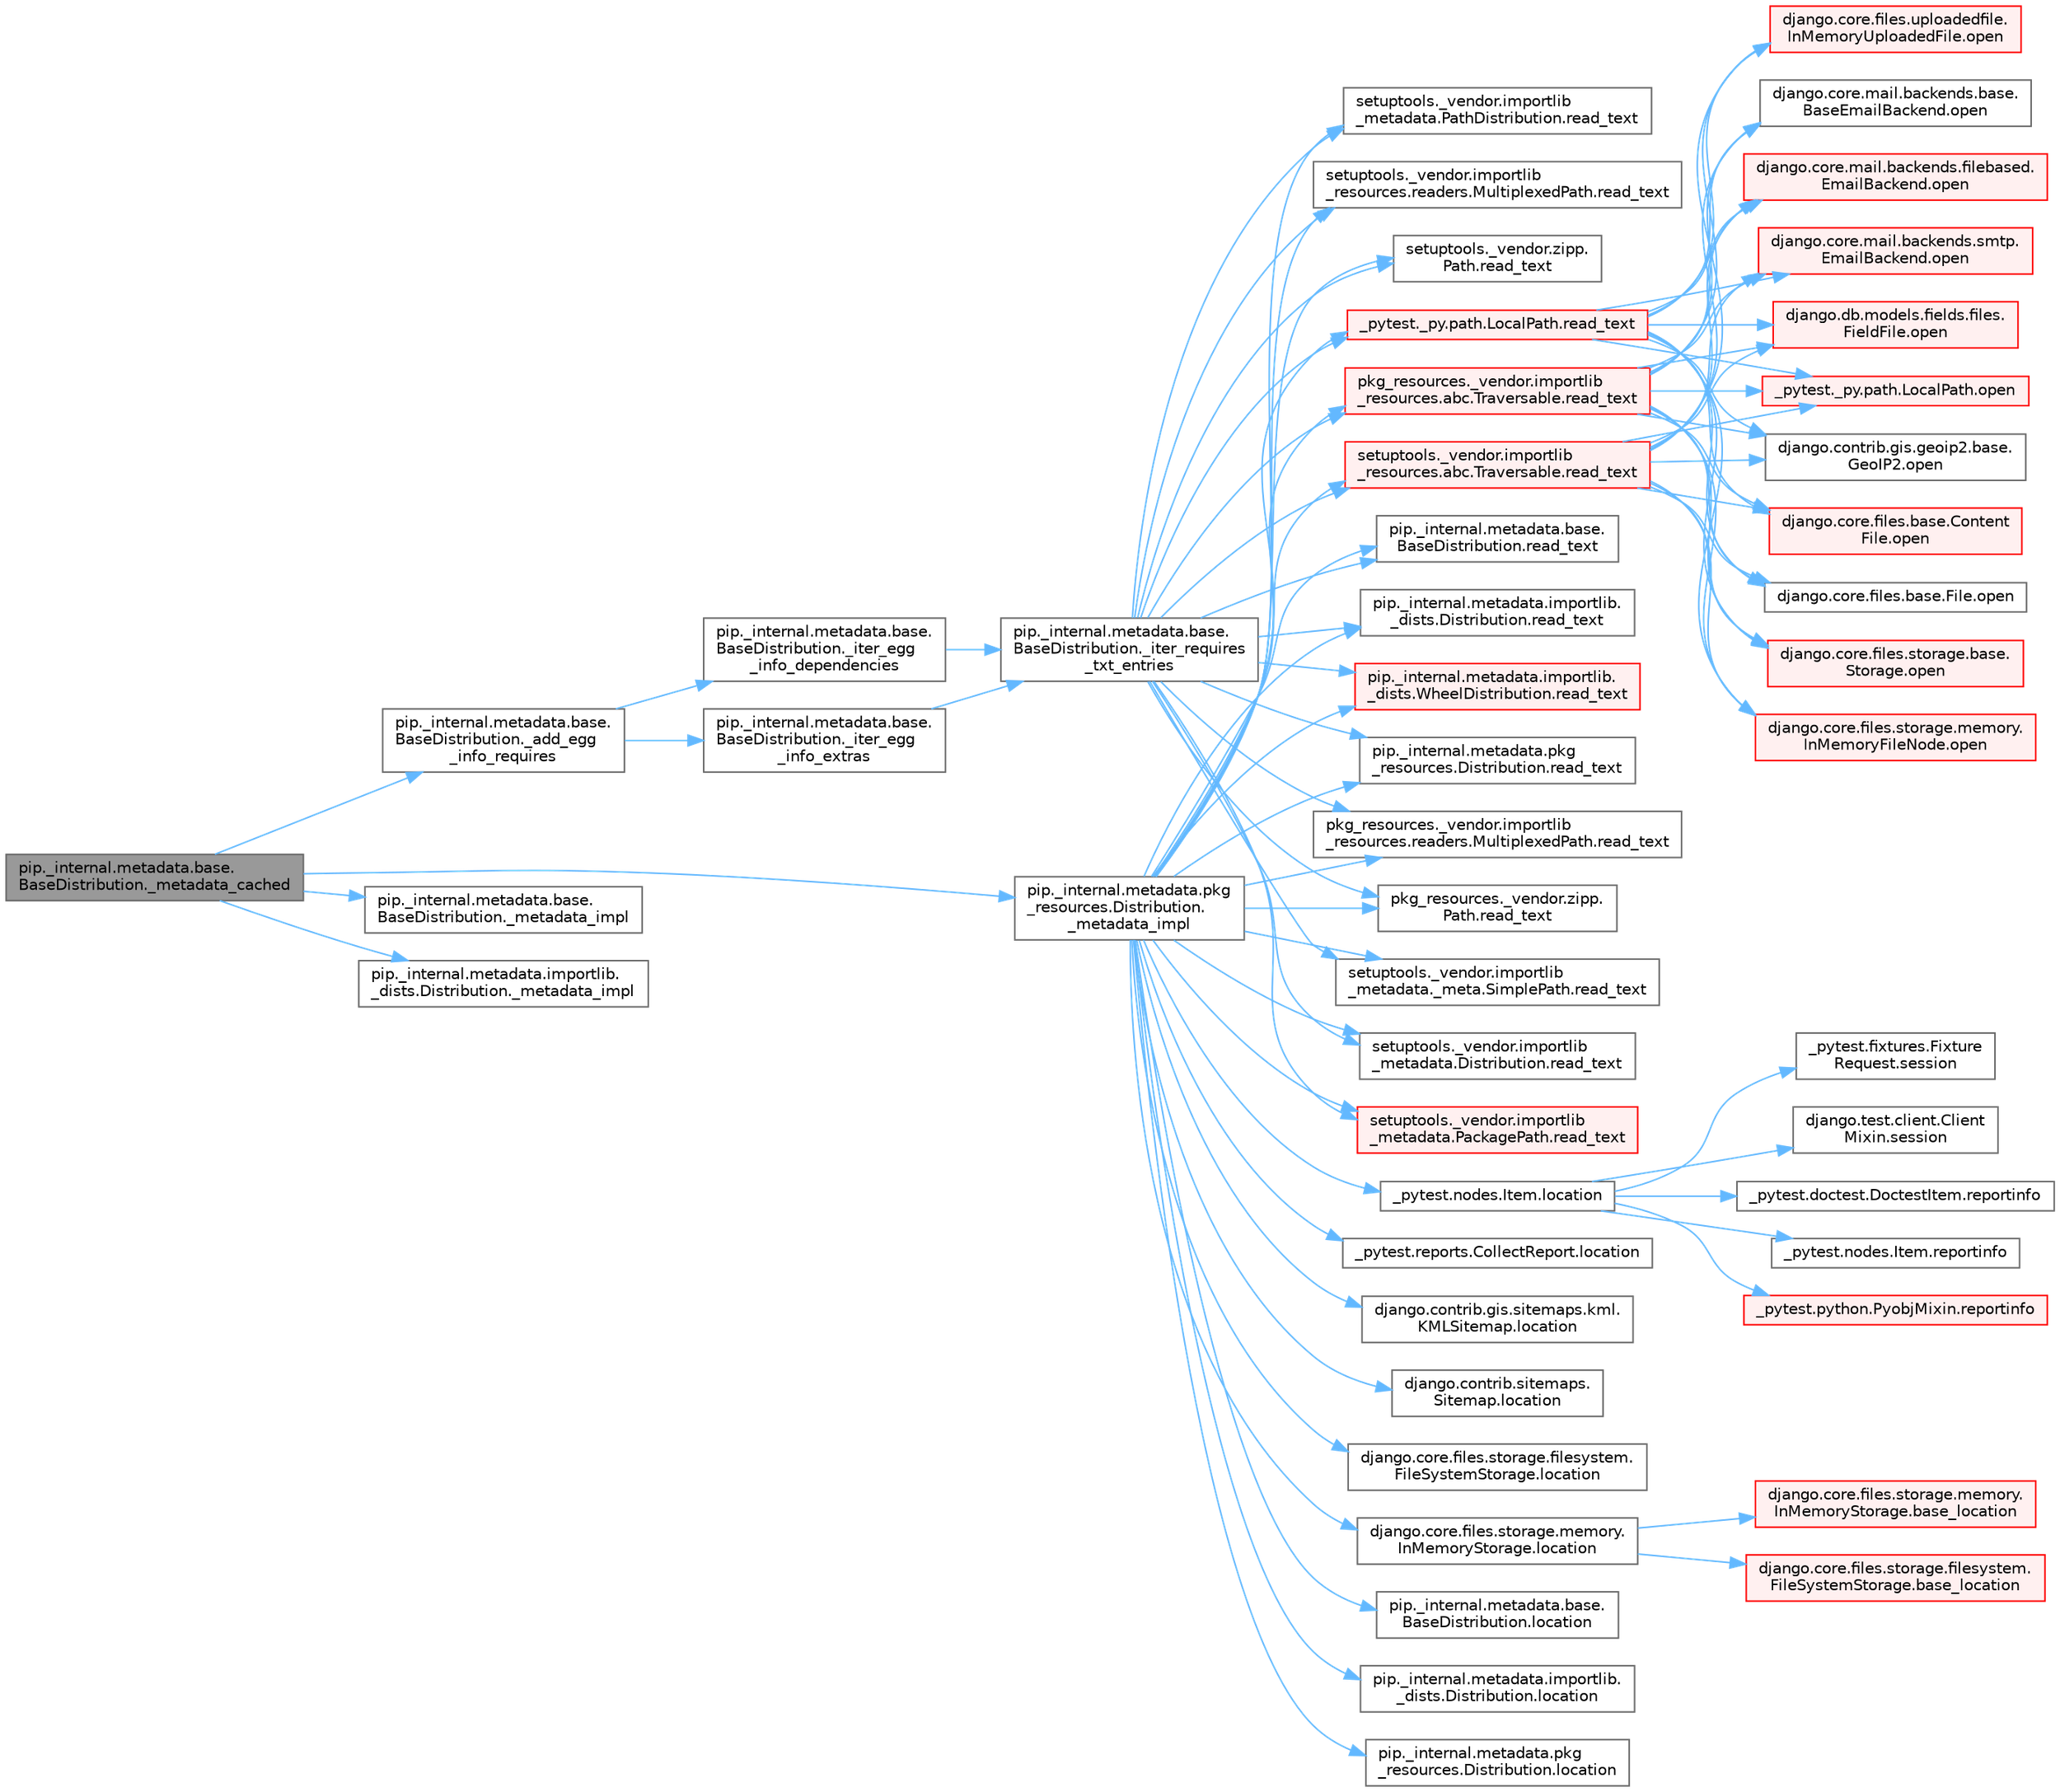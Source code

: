 digraph "pip._internal.metadata.base.BaseDistribution._metadata_cached"
{
 // LATEX_PDF_SIZE
  bgcolor="transparent";
  edge [fontname=Helvetica,fontsize=10,labelfontname=Helvetica,labelfontsize=10];
  node [fontname=Helvetica,fontsize=10,shape=box,height=0.2,width=0.4];
  rankdir="LR";
  Node1 [id="Node000001",label="pip._internal.metadata.base.\lBaseDistribution._metadata_cached",height=0.2,width=0.4,color="gray40", fillcolor="grey60", style="filled", fontcolor="black",tooltip=" "];
  Node1 -> Node2 [id="edge1_Node000001_Node000002",color="steelblue1",style="solid",tooltip=" "];
  Node2 [id="Node000002",label="pip._internal.metadata.base.\lBaseDistribution._add_egg\l_info_requires",height=0.2,width=0.4,color="grey40", fillcolor="white", style="filled",URL="$classpip_1_1__internal_1_1metadata_1_1base_1_1_base_distribution.html#aeb9894db2a91eedb5e651e5fe5607d50",tooltip=" "];
  Node2 -> Node3 [id="edge2_Node000002_Node000003",color="steelblue1",style="solid",tooltip=" "];
  Node3 [id="Node000003",label="pip._internal.metadata.base.\lBaseDistribution._iter_egg\l_info_dependencies",height=0.2,width=0.4,color="grey40", fillcolor="white", style="filled",URL="$classpip_1_1__internal_1_1metadata_1_1base_1_1_base_distribution.html#a9f32d31e5b61159777221f9d87e296c8",tooltip=" "];
  Node3 -> Node4 [id="edge3_Node000003_Node000004",color="steelblue1",style="solid",tooltip=" "];
  Node4 [id="Node000004",label="pip._internal.metadata.base.\lBaseDistribution._iter_requires\l_txt_entries",height=0.2,width=0.4,color="grey40", fillcolor="white", style="filled",URL="$classpip_1_1__internal_1_1metadata_1_1base_1_1_base_distribution.html#a4ab931da7b4a3e0c22e0bae3f95af7e7",tooltip=" "];
  Node4 -> Node5 [id="edge4_Node000004_Node000005",color="steelblue1",style="solid",tooltip=" "];
  Node5 [id="Node000005",label="_pytest._py.path.LocalPath.read_text",height=0.2,width=0.4,color="red", fillcolor="#FFF0F0", style="filled",URL="$class__pytest_1_1__py_1_1path_1_1_local_path.html#aea3efa14b998c32e27f6604263858398",tooltip=" "];
  Node5 -> Node6 [id="edge5_Node000005_Node000006",color="steelblue1",style="solid",tooltip=" "];
  Node6 [id="Node000006",label="_pytest._py.path.LocalPath.open",height=0.2,width=0.4,color="red", fillcolor="#FFF0F0", style="filled",URL="$class__pytest_1_1__py_1_1path_1_1_local_path.html#ac72dbda993b11dc52a738bfc6267dda0",tooltip=" "];
  Node5 -> Node30 [id="edge6_Node000005_Node000030",color="steelblue1",style="solid",tooltip=" "];
  Node30 [id="Node000030",label="django.contrib.gis.geoip2.base.\lGeoIP2.open",height=0.2,width=0.4,color="grey40", fillcolor="white", style="filled",URL="$classdjango_1_1contrib_1_1gis_1_1geoip2_1_1base_1_1_geo_i_p2.html#a39b20c40f1d3f4e4a37f9a4b8cd40e4d",tooltip=" "];
  Node5 -> Node31 [id="edge7_Node000005_Node000031",color="steelblue1",style="solid",tooltip=" "];
  Node31 [id="Node000031",label="django.core.files.base.Content\lFile.open",height=0.2,width=0.4,color="red", fillcolor="#FFF0F0", style="filled",URL="$classdjango_1_1core_1_1files_1_1base_1_1_content_file.html#a2d9c2fb349c078834c401c23b3b10250",tooltip=" "];
  Node5 -> Node261 [id="edge8_Node000005_Node000261",color="steelblue1",style="solid",tooltip=" "];
  Node261 [id="Node000261",label="django.core.files.base.File.open",height=0.2,width=0.4,color="grey40", fillcolor="white", style="filled",URL="$classdjango_1_1core_1_1files_1_1base_1_1_file.html#a77453efc21bb631b97bff9f6aff27eb1",tooltip=" "];
  Node5 -> Node262 [id="edge9_Node000005_Node000262",color="steelblue1",style="solid",tooltip=" "];
  Node262 [id="Node000262",label="django.core.files.storage.base.\lStorage.open",height=0.2,width=0.4,color="red", fillcolor="#FFF0F0", style="filled",URL="$classdjango_1_1core_1_1files_1_1storage_1_1base_1_1_storage.html#a83f5a2f19c0564c4a1732f88b32c4b49",tooltip=" "];
  Node5 -> Node592 [id="edge10_Node000005_Node000592",color="steelblue1",style="solid",tooltip=" "];
  Node592 [id="Node000592",label="django.core.files.storage.memory.\lInMemoryFileNode.open",height=0.2,width=0.4,color="red", fillcolor="#FFF0F0", style="filled",URL="$classdjango_1_1core_1_1files_1_1storage_1_1memory_1_1_in_memory_file_node.html#a5c6b58cc9c725338da58591f6c689798",tooltip=" "];
  Node5 -> Node596 [id="edge11_Node000005_Node000596",color="steelblue1",style="solid",tooltip=" "];
  Node596 [id="Node000596",label="django.core.files.uploadedfile.\lInMemoryUploadedFile.open",height=0.2,width=0.4,color="red", fillcolor="#FFF0F0", style="filled",URL="$classdjango_1_1core_1_1files_1_1uploadedfile_1_1_in_memory_uploaded_file.html#a7f211d59dc27d050a61d27ca2e0f5f40",tooltip=" "];
  Node5 -> Node597 [id="edge12_Node000005_Node000597",color="steelblue1",style="solid",tooltip=" "];
  Node597 [id="Node000597",label="django.core.mail.backends.base.\lBaseEmailBackend.open",height=0.2,width=0.4,color="grey40", fillcolor="white", style="filled",URL="$classdjango_1_1core_1_1mail_1_1backends_1_1base_1_1_base_email_backend.html#af6f1cc1a0a6e09c1461109c5dab1557b",tooltip=" "];
  Node5 -> Node598 [id="edge13_Node000005_Node000598",color="steelblue1",style="solid",tooltip=" "];
  Node598 [id="Node000598",label="django.core.mail.backends.filebased.\lEmailBackend.open",height=0.2,width=0.4,color="red", fillcolor="#FFF0F0", style="filled",URL="$classdjango_1_1core_1_1mail_1_1backends_1_1filebased_1_1_email_backend.html#acc1a9fd1f47e8c6b22587d70427d0bf9",tooltip=" "];
  Node5 -> Node599 [id="edge14_Node000005_Node000599",color="steelblue1",style="solid",tooltip=" "];
  Node599 [id="Node000599",label="django.core.mail.backends.smtp.\lEmailBackend.open",height=0.2,width=0.4,color="red", fillcolor="#FFF0F0", style="filled",URL="$classdjango_1_1core_1_1mail_1_1backends_1_1smtp_1_1_email_backend.html#a739b3a346c87c0fd9854f988b8a4dd3a",tooltip=" "];
  Node5 -> Node617 [id="edge15_Node000005_Node000617",color="steelblue1",style="solid",tooltip=" "];
  Node617 [id="Node000617",label="django.db.models.fields.files.\lFieldFile.open",height=0.2,width=0.4,color="red", fillcolor="#FFF0F0", style="filled",URL="$classdjango_1_1db_1_1models_1_1fields_1_1files_1_1_field_file.html#ac17332adacb50b3ff23da63ecbe5561f",tooltip=" "];
  Node4 -> Node584 [id="edge16_Node000004_Node000584",color="steelblue1",style="solid",tooltip=" "];
  Node584 [id="Node000584",label="pip._internal.metadata.base.\lBaseDistribution.read_text",height=0.2,width=0.4,color="grey40", fillcolor="white", style="filled",URL="$classpip_1_1__internal_1_1metadata_1_1base_1_1_base_distribution.html#aee8b95b847303b9f182a3e50fa87117b",tooltip=" "];
  Node4 -> Node585 [id="edge17_Node000004_Node000585",color="steelblue1",style="solid",tooltip=" "];
  Node585 [id="Node000585",label="pip._internal.metadata.importlib.\l_dists.Distribution.read_text",height=0.2,width=0.4,color="grey40", fillcolor="white", style="filled",URL="$classpip_1_1__internal_1_1metadata_1_1importlib_1_1__dists_1_1_distribution.html#a021582f7f44124b7bb65f852028af7b3",tooltip=" "];
  Node4 -> Node586 [id="edge18_Node000004_Node000586",color="steelblue1",style="solid",tooltip=" "];
  Node586 [id="Node000586",label="pip._internal.metadata.importlib.\l_dists.WheelDistribution.read_text",height=0.2,width=0.4,color="red", fillcolor="#FFF0F0", style="filled",URL="$classpip_1_1__internal_1_1metadata_1_1importlib_1_1__dists_1_1_wheel_distribution.html#aa3193bac38c166aa24bce971bf339d08",tooltip=" "];
  Node4 -> Node590 [id="edge19_Node000004_Node000590",color="steelblue1",style="solid",tooltip=" "];
  Node590 [id="Node000590",label="pip._internal.metadata.pkg\l_resources.Distribution.read_text",height=0.2,width=0.4,color="grey40", fillcolor="white", style="filled",URL="$classpip_1_1__internal_1_1metadata_1_1pkg__resources_1_1_distribution.html#a0cf924ce0fc51f545d24d00b1e62d304",tooltip=" "];
  Node4 -> Node591 [id="edge20_Node000004_Node000591",color="steelblue1",style="solid",tooltip=" "];
  Node591 [id="Node000591",label="pkg_resources._vendor.importlib\l_resources.abc.Traversable.read_text",height=0.2,width=0.4,color="red", fillcolor="#FFF0F0", style="filled",URL="$classpkg__resources_1_1__vendor_1_1importlib__resources_1_1abc_1_1_traversable.html#a2fa0982edeea4b5f1a38953c1d81f10b",tooltip=" "];
  Node591 -> Node6 [id="edge21_Node000591_Node000006",color="steelblue1",style="solid",tooltip=" "];
  Node591 -> Node30 [id="edge22_Node000591_Node000030",color="steelblue1",style="solid",tooltip=" "];
  Node591 -> Node31 [id="edge23_Node000591_Node000031",color="steelblue1",style="solid",tooltip=" "];
  Node591 -> Node261 [id="edge24_Node000591_Node000261",color="steelblue1",style="solid",tooltip=" "];
  Node591 -> Node262 [id="edge25_Node000591_Node000262",color="steelblue1",style="solid",tooltip=" "];
  Node591 -> Node592 [id="edge26_Node000591_Node000592",color="steelblue1",style="solid",tooltip=" "];
  Node591 -> Node596 [id="edge27_Node000591_Node000596",color="steelblue1",style="solid",tooltip=" "];
  Node591 -> Node597 [id="edge28_Node000591_Node000597",color="steelblue1",style="solid",tooltip=" "];
  Node591 -> Node598 [id="edge29_Node000591_Node000598",color="steelblue1",style="solid",tooltip=" "];
  Node591 -> Node599 [id="edge30_Node000591_Node000599",color="steelblue1",style="solid",tooltip=" "];
  Node591 -> Node617 [id="edge31_Node000591_Node000617",color="steelblue1",style="solid",tooltip=" "];
  Node4 -> Node1338 [id="edge32_Node000004_Node001338",color="steelblue1",style="solid",tooltip=" "];
  Node1338 [id="Node001338",label="pkg_resources._vendor.importlib\l_resources.readers.MultiplexedPath.read_text",height=0.2,width=0.4,color="grey40", fillcolor="white", style="filled",URL="$classpkg__resources_1_1__vendor_1_1importlib__resources_1_1readers_1_1_multiplexed_path.html#a8f849a312b90d152317d151463828cc3",tooltip=" "];
  Node4 -> Node1339 [id="edge33_Node000004_Node001339",color="steelblue1",style="solid",tooltip=" "];
  Node1339 [id="Node001339",label="pkg_resources._vendor.zipp.\lPath.read_text",height=0.2,width=0.4,color="grey40", fillcolor="white", style="filled",URL="$classpkg__resources_1_1__vendor_1_1zipp_1_1_path.html#ae61c0d791af6980df9f3a12d535e9bcd",tooltip=" "];
  Node4 -> Node1340 [id="edge34_Node000004_Node001340",color="steelblue1",style="solid",tooltip=" "];
  Node1340 [id="Node001340",label="setuptools._vendor.importlib\l_metadata._meta.SimplePath.read_text",height=0.2,width=0.4,color="grey40", fillcolor="white", style="filled",URL="$classsetuptools_1_1__vendor_1_1importlib__metadata_1_1__meta_1_1_simple_path.html#a84f0d195228a821cc844ea9f1b3f3449",tooltip=" "];
  Node4 -> Node1341 [id="edge35_Node000004_Node001341",color="steelblue1",style="solid",tooltip=" "];
  Node1341 [id="Node001341",label="setuptools._vendor.importlib\l_metadata.Distribution.read_text",height=0.2,width=0.4,color="grey40", fillcolor="white", style="filled",URL="$classsetuptools_1_1__vendor_1_1importlib__metadata_1_1_distribution.html#a23d47987a7e86daec1e89198d1daddea",tooltip=" "];
  Node4 -> Node1342 [id="edge36_Node000004_Node001342",color="steelblue1",style="solid",tooltip=" "];
  Node1342 [id="Node001342",label="setuptools._vendor.importlib\l_metadata.PackagePath.read_text",height=0.2,width=0.4,color="red", fillcolor="#FFF0F0", style="filled",URL="$classsetuptools_1_1__vendor_1_1importlib__metadata_1_1_package_path.html#a39242d72760bba73b008f298119b94fa",tooltip=" "];
  Node4 -> Node3870 [id="edge37_Node000004_Node003870",color="steelblue1",style="solid",tooltip=" "];
  Node3870 [id="Node003870",label="setuptools._vendor.importlib\l_metadata.PathDistribution.read_text",height=0.2,width=0.4,color="grey40", fillcolor="white", style="filled",URL="$classsetuptools_1_1__vendor_1_1importlib__metadata_1_1_path_distribution.html#a34fc3493bfea77a9ab9f49df52a40e4b",tooltip=" "];
  Node4 -> Node3871 [id="edge38_Node000004_Node003871",color="steelblue1",style="solid",tooltip=" "];
  Node3871 [id="Node003871",label="setuptools._vendor.importlib\l_resources.abc.Traversable.read_text",height=0.2,width=0.4,color="red", fillcolor="#FFF0F0", style="filled",URL="$classsetuptools_1_1__vendor_1_1importlib__resources_1_1abc_1_1_traversable.html#aee408e70fdcc58915b97b67f3dd981a3",tooltip=" "];
  Node3871 -> Node6 [id="edge39_Node003871_Node000006",color="steelblue1",style="solid",tooltip=" "];
  Node3871 -> Node30 [id="edge40_Node003871_Node000030",color="steelblue1",style="solid",tooltip=" "];
  Node3871 -> Node31 [id="edge41_Node003871_Node000031",color="steelblue1",style="solid",tooltip=" "];
  Node3871 -> Node261 [id="edge42_Node003871_Node000261",color="steelblue1",style="solid",tooltip=" "];
  Node3871 -> Node262 [id="edge43_Node003871_Node000262",color="steelblue1",style="solid",tooltip=" "];
  Node3871 -> Node592 [id="edge44_Node003871_Node000592",color="steelblue1",style="solid",tooltip=" "];
  Node3871 -> Node596 [id="edge45_Node003871_Node000596",color="steelblue1",style="solid",tooltip=" "];
  Node3871 -> Node597 [id="edge46_Node003871_Node000597",color="steelblue1",style="solid",tooltip=" "];
  Node3871 -> Node598 [id="edge47_Node003871_Node000598",color="steelblue1",style="solid",tooltip=" "];
  Node3871 -> Node599 [id="edge48_Node003871_Node000599",color="steelblue1",style="solid",tooltip=" "];
  Node3871 -> Node617 [id="edge49_Node003871_Node000617",color="steelblue1",style="solid",tooltip=" "];
  Node4 -> Node3872 [id="edge50_Node000004_Node003872",color="steelblue1",style="solid",tooltip=" "];
  Node3872 [id="Node003872",label="setuptools._vendor.importlib\l_resources.readers.MultiplexedPath.read_text",height=0.2,width=0.4,color="grey40", fillcolor="white", style="filled",URL="$classsetuptools_1_1__vendor_1_1importlib__resources_1_1readers_1_1_multiplexed_path.html#a0518724e7903c8da431de10762e01692",tooltip=" "];
  Node4 -> Node3873 [id="edge51_Node000004_Node003873",color="steelblue1",style="solid",tooltip=" "];
  Node3873 [id="Node003873",label="setuptools._vendor.zipp.\lPath.read_text",height=0.2,width=0.4,color="grey40", fillcolor="white", style="filled",URL="$classsetuptools_1_1__vendor_1_1zipp_1_1_path.html#a795c8802cf3ce19b6c9cb6adc2374efd",tooltip=" "];
  Node2 -> Node4521 [id="edge52_Node000002_Node004521",color="steelblue1",style="solid",tooltip=" "];
  Node4521 [id="Node004521",label="pip._internal.metadata.base.\lBaseDistribution._iter_egg\l_info_extras",height=0.2,width=0.4,color="grey40", fillcolor="white", style="filled",URL="$classpip_1_1__internal_1_1metadata_1_1base_1_1_base_distribution.html#a27b7f678c0092f845d007f6237123895",tooltip=" "];
  Node4521 -> Node4 [id="edge53_Node004521_Node000004",color="steelblue1",style="solid",tooltip=" "];
  Node1 -> Node4522 [id="edge54_Node000001_Node004522",color="steelblue1",style="solid",tooltip=" "];
  Node4522 [id="Node004522",label="pip._internal.metadata.base.\lBaseDistribution._metadata_impl",height=0.2,width=0.4,color="grey40", fillcolor="white", style="filled",URL="$classpip_1_1__internal_1_1metadata_1_1base_1_1_base_distribution.html#a18a2f14fc837c208a6d54ce9482417cf",tooltip=" "];
  Node1 -> Node4523 [id="edge55_Node000001_Node004523",color="steelblue1",style="solid",tooltip=" "];
  Node4523 [id="Node004523",label="pip._internal.metadata.importlib.\l_dists.Distribution._metadata_impl",height=0.2,width=0.4,color="grey40", fillcolor="white", style="filled",URL="$classpip_1_1__internal_1_1metadata_1_1importlib_1_1__dists_1_1_distribution.html#a01a7493802313213e25687772f436b6f",tooltip=" "];
  Node1 -> Node4524 [id="edge56_Node000001_Node004524",color="steelblue1",style="solid",tooltip=" "];
  Node4524 [id="Node004524",label="pip._internal.metadata.pkg\l_resources.Distribution.\l_metadata_impl",height=0.2,width=0.4,color="grey40", fillcolor="white", style="filled",URL="$classpip_1_1__internal_1_1metadata_1_1pkg__resources_1_1_distribution.html#a7d4ae76260de7d1936446c407277ad5b",tooltip=" "];
  Node4524 -> Node275 [id="edge57_Node004524_Node000275",color="steelblue1",style="solid",tooltip=" "];
  Node275 [id="Node000275",label="_pytest.nodes.Item.location",height=0.2,width=0.4,color="grey40", fillcolor="white", style="filled",URL="$class__pytest_1_1nodes_1_1_item.html#a09cd5bab99de1b92a3aa6f76ba8aa206",tooltip=" "];
  Node275 -> Node276 [id="edge58_Node000275_Node000276",color="steelblue1",style="solid",tooltip=" "];
  Node276 [id="Node000276",label="_pytest.doctest.DoctestItem.reportinfo",height=0.2,width=0.4,color="grey40", fillcolor="white", style="filled",URL="$class__pytest_1_1doctest_1_1_doctest_item.html#a00a7c63dfd7841cdaabdfa5868b3527e",tooltip=" "];
  Node275 -> Node277 [id="edge59_Node000275_Node000277",color="steelblue1",style="solid",tooltip=" "];
  Node277 [id="Node000277",label="_pytest.nodes.Item.reportinfo",height=0.2,width=0.4,color="grey40", fillcolor="white", style="filled",URL="$class__pytest_1_1nodes_1_1_item.html#acefddfa0bee9995e894706e25592e894",tooltip=" "];
  Node275 -> Node278 [id="edge60_Node000275_Node000278",color="steelblue1",style="solid",tooltip=" "];
  Node278 [id="Node000278",label="_pytest.python.PyobjMixin.reportinfo",height=0.2,width=0.4,color="red", fillcolor="#FFF0F0", style="filled",URL="$class__pytest_1_1python_1_1_pyobj_mixin.html#a2ca5e945a25b4905a7eb6c4f01f48191",tooltip=" "];
  Node275 -> Node284 [id="edge61_Node000275_Node000284",color="steelblue1",style="solid",tooltip=" "];
  Node284 [id="Node000284",label="_pytest.fixtures.Fixture\lRequest.session",height=0.2,width=0.4,color="grey40", fillcolor="white", style="filled",URL="$class__pytest_1_1fixtures_1_1_fixture_request.html#a036bd83bde7d69bd385c8404bb0f8dd7",tooltip=" "];
  Node275 -> Node285 [id="edge62_Node000275_Node000285",color="steelblue1",style="solid",tooltip=" "];
  Node285 [id="Node000285",label="django.test.client.Client\lMixin.session",height=0.2,width=0.4,color="grey40", fillcolor="white", style="filled",URL="$classdjango_1_1test_1_1client_1_1_client_mixin.html#af7f22841bb68fc37a4cccb6b8d92dc40",tooltip=" "];
  Node4524 -> Node286 [id="edge63_Node004524_Node000286",color="steelblue1",style="solid",tooltip=" "];
  Node286 [id="Node000286",label="_pytest.reports.CollectReport.location",height=0.2,width=0.4,color="grey40", fillcolor="white", style="filled",URL="$class__pytest_1_1reports_1_1_collect_report.html#a3df6c3a6598c22fd46d30789b1a43393",tooltip=" "];
  Node4524 -> Node287 [id="edge64_Node004524_Node000287",color="steelblue1",style="solid",tooltip=" "];
  Node287 [id="Node000287",label="django.contrib.gis.sitemaps.kml.\lKMLSitemap.location",height=0.2,width=0.4,color="grey40", fillcolor="white", style="filled",URL="$classdjango_1_1contrib_1_1gis_1_1sitemaps_1_1kml_1_1_k_m_l_sitemap.html#aeae9b718dc149bb1b470a9c52ac5628f",tooltip=" "];
  Node4524 -> Node288 [id="edge65_Node004524_Node000288",color="steelblue1",style="solid",tooltip=" "];
  Node288 [id="Node000288",label="django.contrib.sitemaps.\lSitemap.location",height=0.2,width=0.4,color="grey40", fillcolor="white", style="filled",URL="$classdjango_1_1contrib_1_1sitemaps_1_1_sitemap.html#aa50de5996662f62a25b44d826e56f3d1",tooltip=" "];
  Node4524 -> Node289 [id="edge66_Node004524_Node000289",color="steelblue1",style="solid",tooltip=" "];
  Node289 [id="Node000289",label="django.core.files.storage.filesystem.\lFileSystemStorage.location",height=0.2,width=0.4,color="grey40", fillcolor="white", style="filled",URL="$classdjango_1_1core_1_1files_1_1storage_1_1filesystem_1_1_file_system_storage.html#a96c687dfbe5a613789ce671d432b4e05",tooltip=" "];
  Node4524 -> Node290 [id="edge67_Node004524_Node000290",color="steelblue1",style="solid",tooltip=" "];
  Node290 [id="Node000290",label="django.core.files.storage.memory.\lInMemoryStorage.location",height=0.2,width=0.4,color="grey40", fillcolor="white", style="filled",URL="$classdjango_1_1core_1_1files_1_1storage_1_1memory_1_1_in_memory_storage.html#ac07879a754326faa2de48cb4929aec21",tooltip=" "];
  Node290 -> Node291 [id="edge68_Node000290_Node000291",color="steelblue1",style="solid",tooltip=" "];
  Node291 [id="Node000291",label="django.core.files.storage.filesystem.\lFileSystemStorage.base_location",height=0.2,width=0.4,color="red", fillcolor="#FFF0F0", style="filled",URL="$classdjango_1_1core_1_1files_1_1storage_1_1filesystem_1_1_file_system_storage.html#aab15e13dc9df22740960fa72aba72da5",tooltip=" "];
  Node290 -> Node4453 [id="edge69_Node000290_Node004453",color="steelblue1",style="solid",tooltip=" "];
  Node4453 [id="Node004453",label="django.core.files.storage.memory.\lInMemoryStorage.base_location",height=0.2,width=0.4,color="red", fillcolor="#FFF0F0", style="filled",URL="$classdjango_1_1core_1_1files_1_1storage_1_1memory_1_1_in_memory_storage.html#a9602f1ede0aef08a10acc830af0caa7e",tooltip=" "];
  Node4524 -> Node398 [id="edge70_Node004524_Node000398",color="steelblue1",style="solid",tooltip=" "];
  Node398 [id="Node000398",label="pip._internal.metadata.base.\lBaseDistribution.location",height=0.2,width=0.4,color="grey40", fillcolor="white", style="filled",URL="$classpip_1_1__internal_1_1metadata_1_1base_1_1_base_distribution.html#af41d226a9fda04459c2e55c71152b3b0",tooltip=" "];
  Node4524 -> Node399 [id="edge71_Node004524_Node000399",color="steelblue1",style="solid",tooltip=" "];
  Node399 [id="Node000399",label="pip._internal.metadata.importlib.\l_dists.Distribution.location",height=0.2,width=0.4,color="grey40", fillcolor="white", style="filled",URL="$classpip_1_1__internal_1_1metadata_1_1importlib_1_1__dists_1_1_distribution.html#a501af487c943a5f3c1caf6464b7b7abf",tooltip=" "];
  Node4524 -> Node400 [id="edge72_Node004524_Node000400",color="steelblue1",style="solid",tooltip=" "];
  Node400 [id="Node000400",label="pip._internal.metadata.pkg\l_resources.Distribution.location",height=0.2,width=0.4,color="grey40", fillcolor="white", style="filled",URL="$classpip_1_1__internal_1_1metadata_1_1pkg__resources_1_1_distribution.html#a0f2f12c49a237ef615c9763d10b66e6b",tooltip=" "];
  Node4524 -> Node5 [id="edge73_Node004524_Node000005",color="steelblue1",style="solid",tooltip=" "];
  Node4524 -> Node584 [id="edge74_Node004524_Node000584",color="steelblue1",style="solid",tooltip=" "];
  Node4524 -> Node585 [id="edge75_Node004524_Node000585",color="steelblue1",style="solid",tooltip=" "];
  Node4524 -> Node586 [id="edge76_Node004524_Node000586",color="steelblue1",style="solid",tooltip=" "];
  Node4524 -> Node590 [id="edge77_Node004524_Node000590",color="steelblue1",style="solid",tooltip=" "];
  Node4524 -> Node591 [id="edge78_Node004524_Node000591",color="steelblue1",style="solid",tooltip=" "];
  Node4524 -> Node1338 [id="edge79_Node004524_Node001338",color="steelblue1",style="solid",tooltip=" "];
  Node4524 -> Node1339 [id="edge80_Node004524_Node001339",color="steelblue1",style="solid",tooltip=" "];
  Node4524 -> Node1340 [id="edge81_Node004524_Node001340",color="steelblue1",style="solid",tooltip=" "];
  Node4524 -> Node1341 [id="edge82_Node004524_Node001341",color="steelblue1",style="solid",tooltip=" "];
  Node4524 -> Node1342 [id="edge83_Node004524_Node001342",color="steelblue1",style="solid",tooltip=" "];
  Node4524 -> Node3870 [id="edge84_Node004524_Node003870",color="steelblue1",style="solid",tooltip=" "];
  Node4524 -> Node3871 [id="edge85_Node004524_Node003871",color="steelblue1",style="solid",tooltip=" "];
  Node4524 -> Node3872 [id="edge86_Node004524_Node003872",color="steelblue1",style="solid",tooltip=" "];
  Node4524 -> Node3873 [id="edge87_Node004524_Node003873",color="steelblue1",style="solid",tooltip=" "];
}
